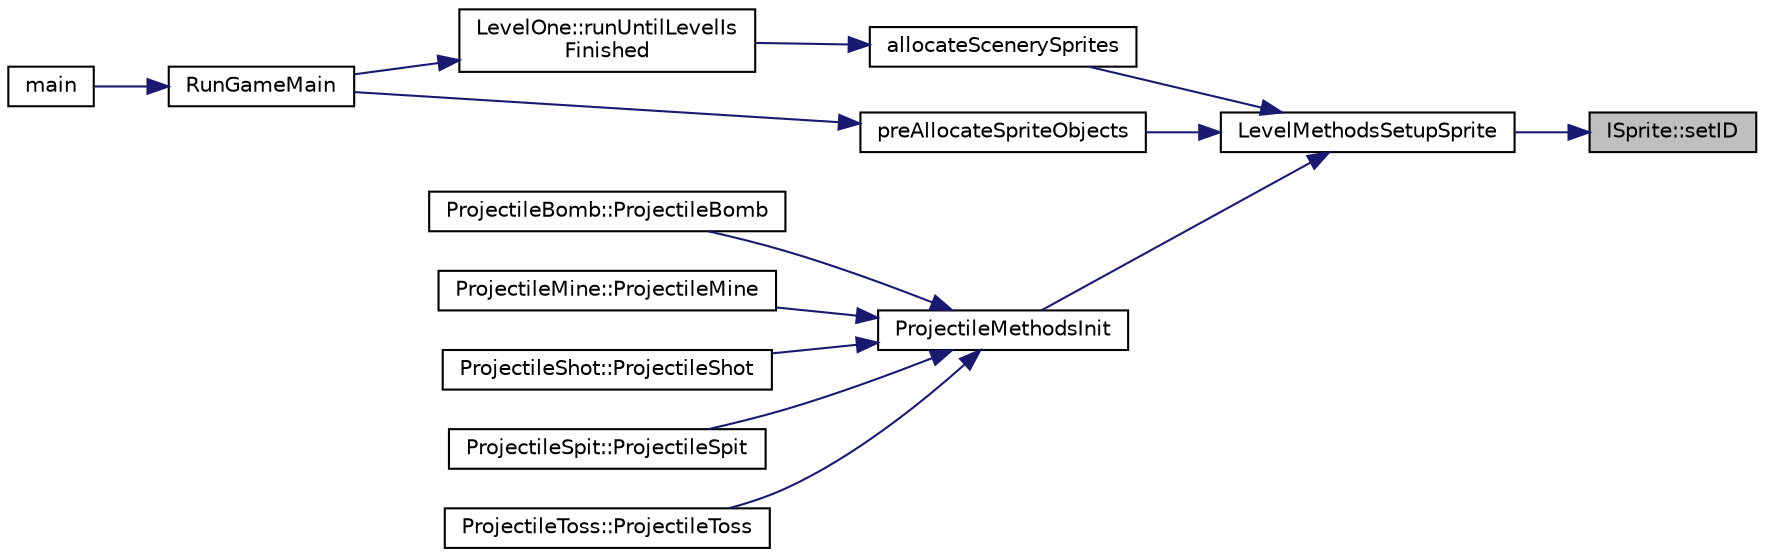 digraph "ISprite::setID"
{
 // LATEX_PDF_SIZE
  edge [fontname="Helvetica",fontsize="10",labelfontname="Helvetica",labelfontsize="10"];
  node [fontname="Helvetica",fontsize="10",shape=record];
  rankdir="RL";
  Node1 [label="ISprite::setID",height=0.2,width=0.4,color="black", fillcolor="grey75", style="filled", fontcolor="black",tooltip=" "];
  Node1 -> Node2 [dir="back",color="midnightblue",fontsize="10",style="solid",fontname="Helvetica"];
  Node2 [label="LevelMethodsSetupSprite",height=0.2,width=0.4,color="black", fillcolor="white", style="filled",URL="$_level_methods_8cpp.html#a401d1e8b9ca756d47ceabc972779ef38",tooltip=" "];
  Node2 -> Node3 [dir="back",color="midnightblue",fontsize="10",style="solid",fontname="Helvetica"];
  Node3 [label="allocateScenerySprites",height=0.2,width=0.4,color="black", fillcolor="white", style="filled",URL="$_level_one_8cpp.html#aa91dc3dd11adcac277b491be9198b469",tooltip=" "];
  Node3 -> Node4 [dir="back",color="midnightblue",fontsize="10",style="solid",fontname="Helvetica"];
  Node4 [label="LevelOne::runUntilLevelIs\lFinished",height=0.2,width=0.4,color="black", fillcolor="white", style="filled",URL="$class_level_one.html#afd011cbfd58c10d7bcaabbbdf7b884a3",tooltip="Indicates that the level will loop internally handling all input, and output (audio,..."];
  Node4 -> Node5 [dir="back",color="midnightblue",fontsize="10",style="solid",fontname="Helvetica"];
  Node5 [label="RunGameMain",height=0.2,width=0.4,color="black", fillcolor="white", style="filled",URL="$main_8cpp.html#aa4173368a267598f9c3c83944e79a303",tooltip=" "];
  Node5 -> Node6 [dir="back",color="midnightblue",fontsize="10",style="solid",fontname="Helvetica"];
  Node6 [label="main",height=0.2,width=0.4,color="black", fillcolor="white", style="filled",URL="$main_8cpp.html#a3c04138a5bfe5d72780bb7e82a18e627",tooltip=" "];
  Node2 -> Node7 [dir="back",color="midnightblue",fontsize="10",style="solid",fontname="Helvetica"];
  Node7 [label="preAllocateSpriteObjects",height=0.2,width=0.4,color="black", fillcolor="white", style="filled",URL="$main_8cpp.html#a890aa0a6c8fbb9fc022525f3b0d643db",tooltip=" "];
  Node7 -> Node5 [dir="back",color="midnightblue",fontsize="10",style="solid",fontname="Helvetica"];
  Node2 -> Node8 [dir="back",color="midnightblue",fontsize="10",style="solid",fontname="Helvetica"];
  Node8 [label="ProjectileMethodsInit",height=0.2,width=0.4,color="black", fillcolor="white", style="filled",URL="$_projectile_methods_8cpp.html#a9b95167b82b23e2f117666281f2fd1fb",tooltip="Performs projectile initialization"];
  Node8 -> Node9 [dir="back",color="midnightblue",fontsize="10",style="solid",fontname="Helvetica"];
  Node9 [label="ProjectileBomb::ProjectileBomb",height=0.2,width=0.4,color="black", fillcolor="white", style="filled",URL="$class_projectile_bomb.html#abc9ef7b453cd49bc61f672eb92e3471e",tooltip="Constructor...duh /summary>"];
  Node8 -> Node10 [dir="back",color="midnightblue",fontsize="10",style="solid",fontname="Helvetica"];
  Node10 [label="ProjectileMine::ProjectileMine",height=0.2,width=0.4,color="black", fillcolor="white", style="filled",URL="$class_projectile_mine.html#a9e13c95f963ad767dca18019f2b1d6cb",tooltip="Constructor...duh /summary>"];
  Node8 -> Node11 [dir="back",color="midnightblue",fontsize="10",style="solid",fontname="Helvetica"];
  Node11 [label="ProjectileShot::ProjectileShot",height=0.2,width=0.4,color="black", fillcolor="white", style="filled",URL="$class_projectile_shot.html#affbae854acdd1f17235e7bc333d94723",tooltip="Constructor...duh /summary>"];
  Node8 -> Node12 [dir="back",color="midnightblue",fontsize="10",style="solid",fontname="Helvetica"];
  Node12 [label="ProjectileSpit::ProjectileSpit",height=0.2,width=0.4,color="black", fillcolor="white", style="filled",URL="$class_projectile_spit.html#a31d4982dde77bb88e497192fd557b2b5",tooltip="Constructor...duh /summary>"];
  Node8 -> Node13 [dir="back",color="midnightblue",fontsize="10",style="solid",fontname="Helvetica"];
  Node13 [label="ProjectileToss::ProjectileToss",height=0.2,width=0.4,color="black", fillcolor="white", style="filled",URL="$class_projectile_toss.html#a8b0051277d8000669bc95f8e7268d2aa",tooltip="Constructor...duh /summary>"];
}
